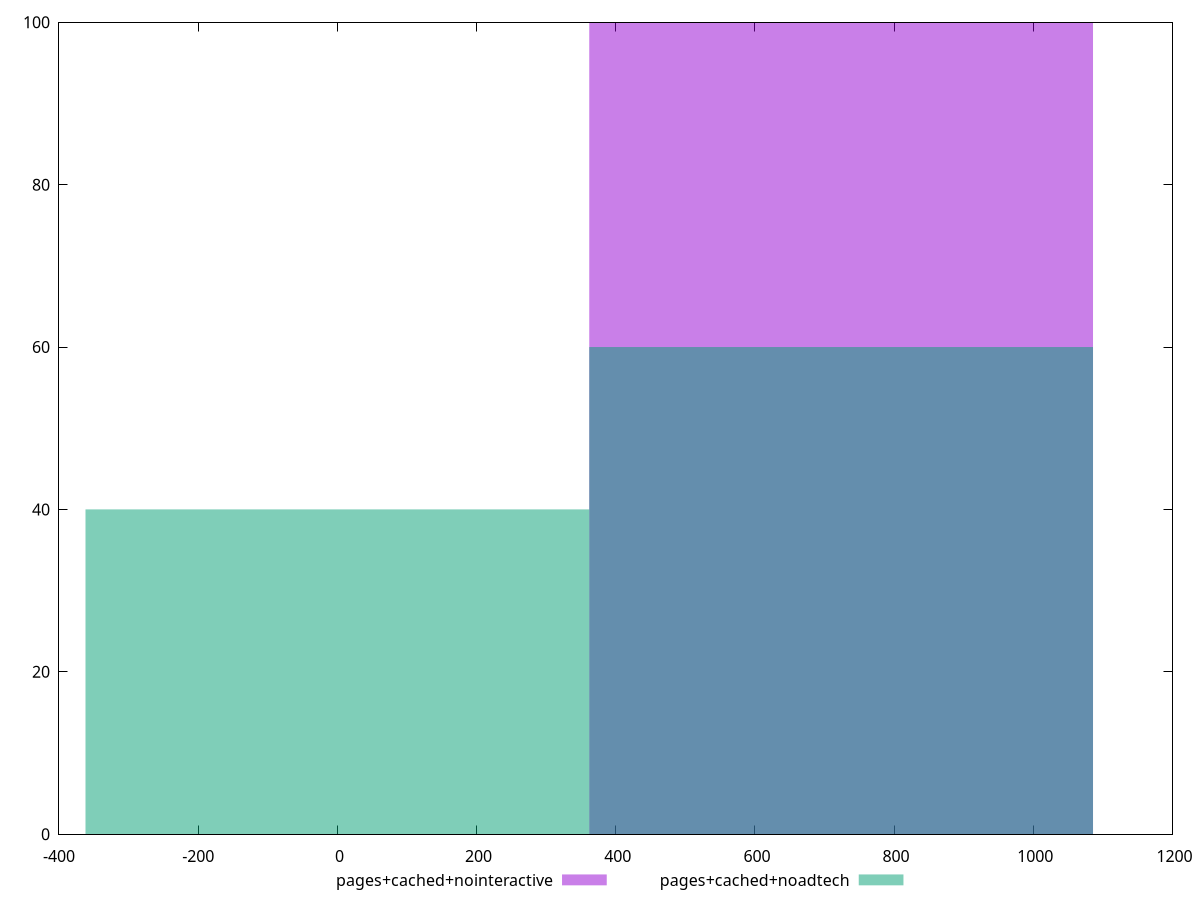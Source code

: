 reset
set terminal svg size 640, 500 enhanced background rgb 'white'
set output "reprap/render-blocking-resources/comparison/histogram/3_vs_4.svg"

$pagesCachedNointeractive <<EOF
723.8539069614701 100
EOF

$pagesCachedNoadtech <<EOF
723.8539069614701 60
0 40
EOF

set key outside below
set boxwidth 723.8539069614701
set yrange [0:100]
set style fill transparent solid 0.5 noborder

plot \
  $pagesCachedNointeractive title "pages+cached+nointeractive" with boxes, \
  $pagesCachedNoadtech title "pages+cached+noadtech" with boxes, \


reset